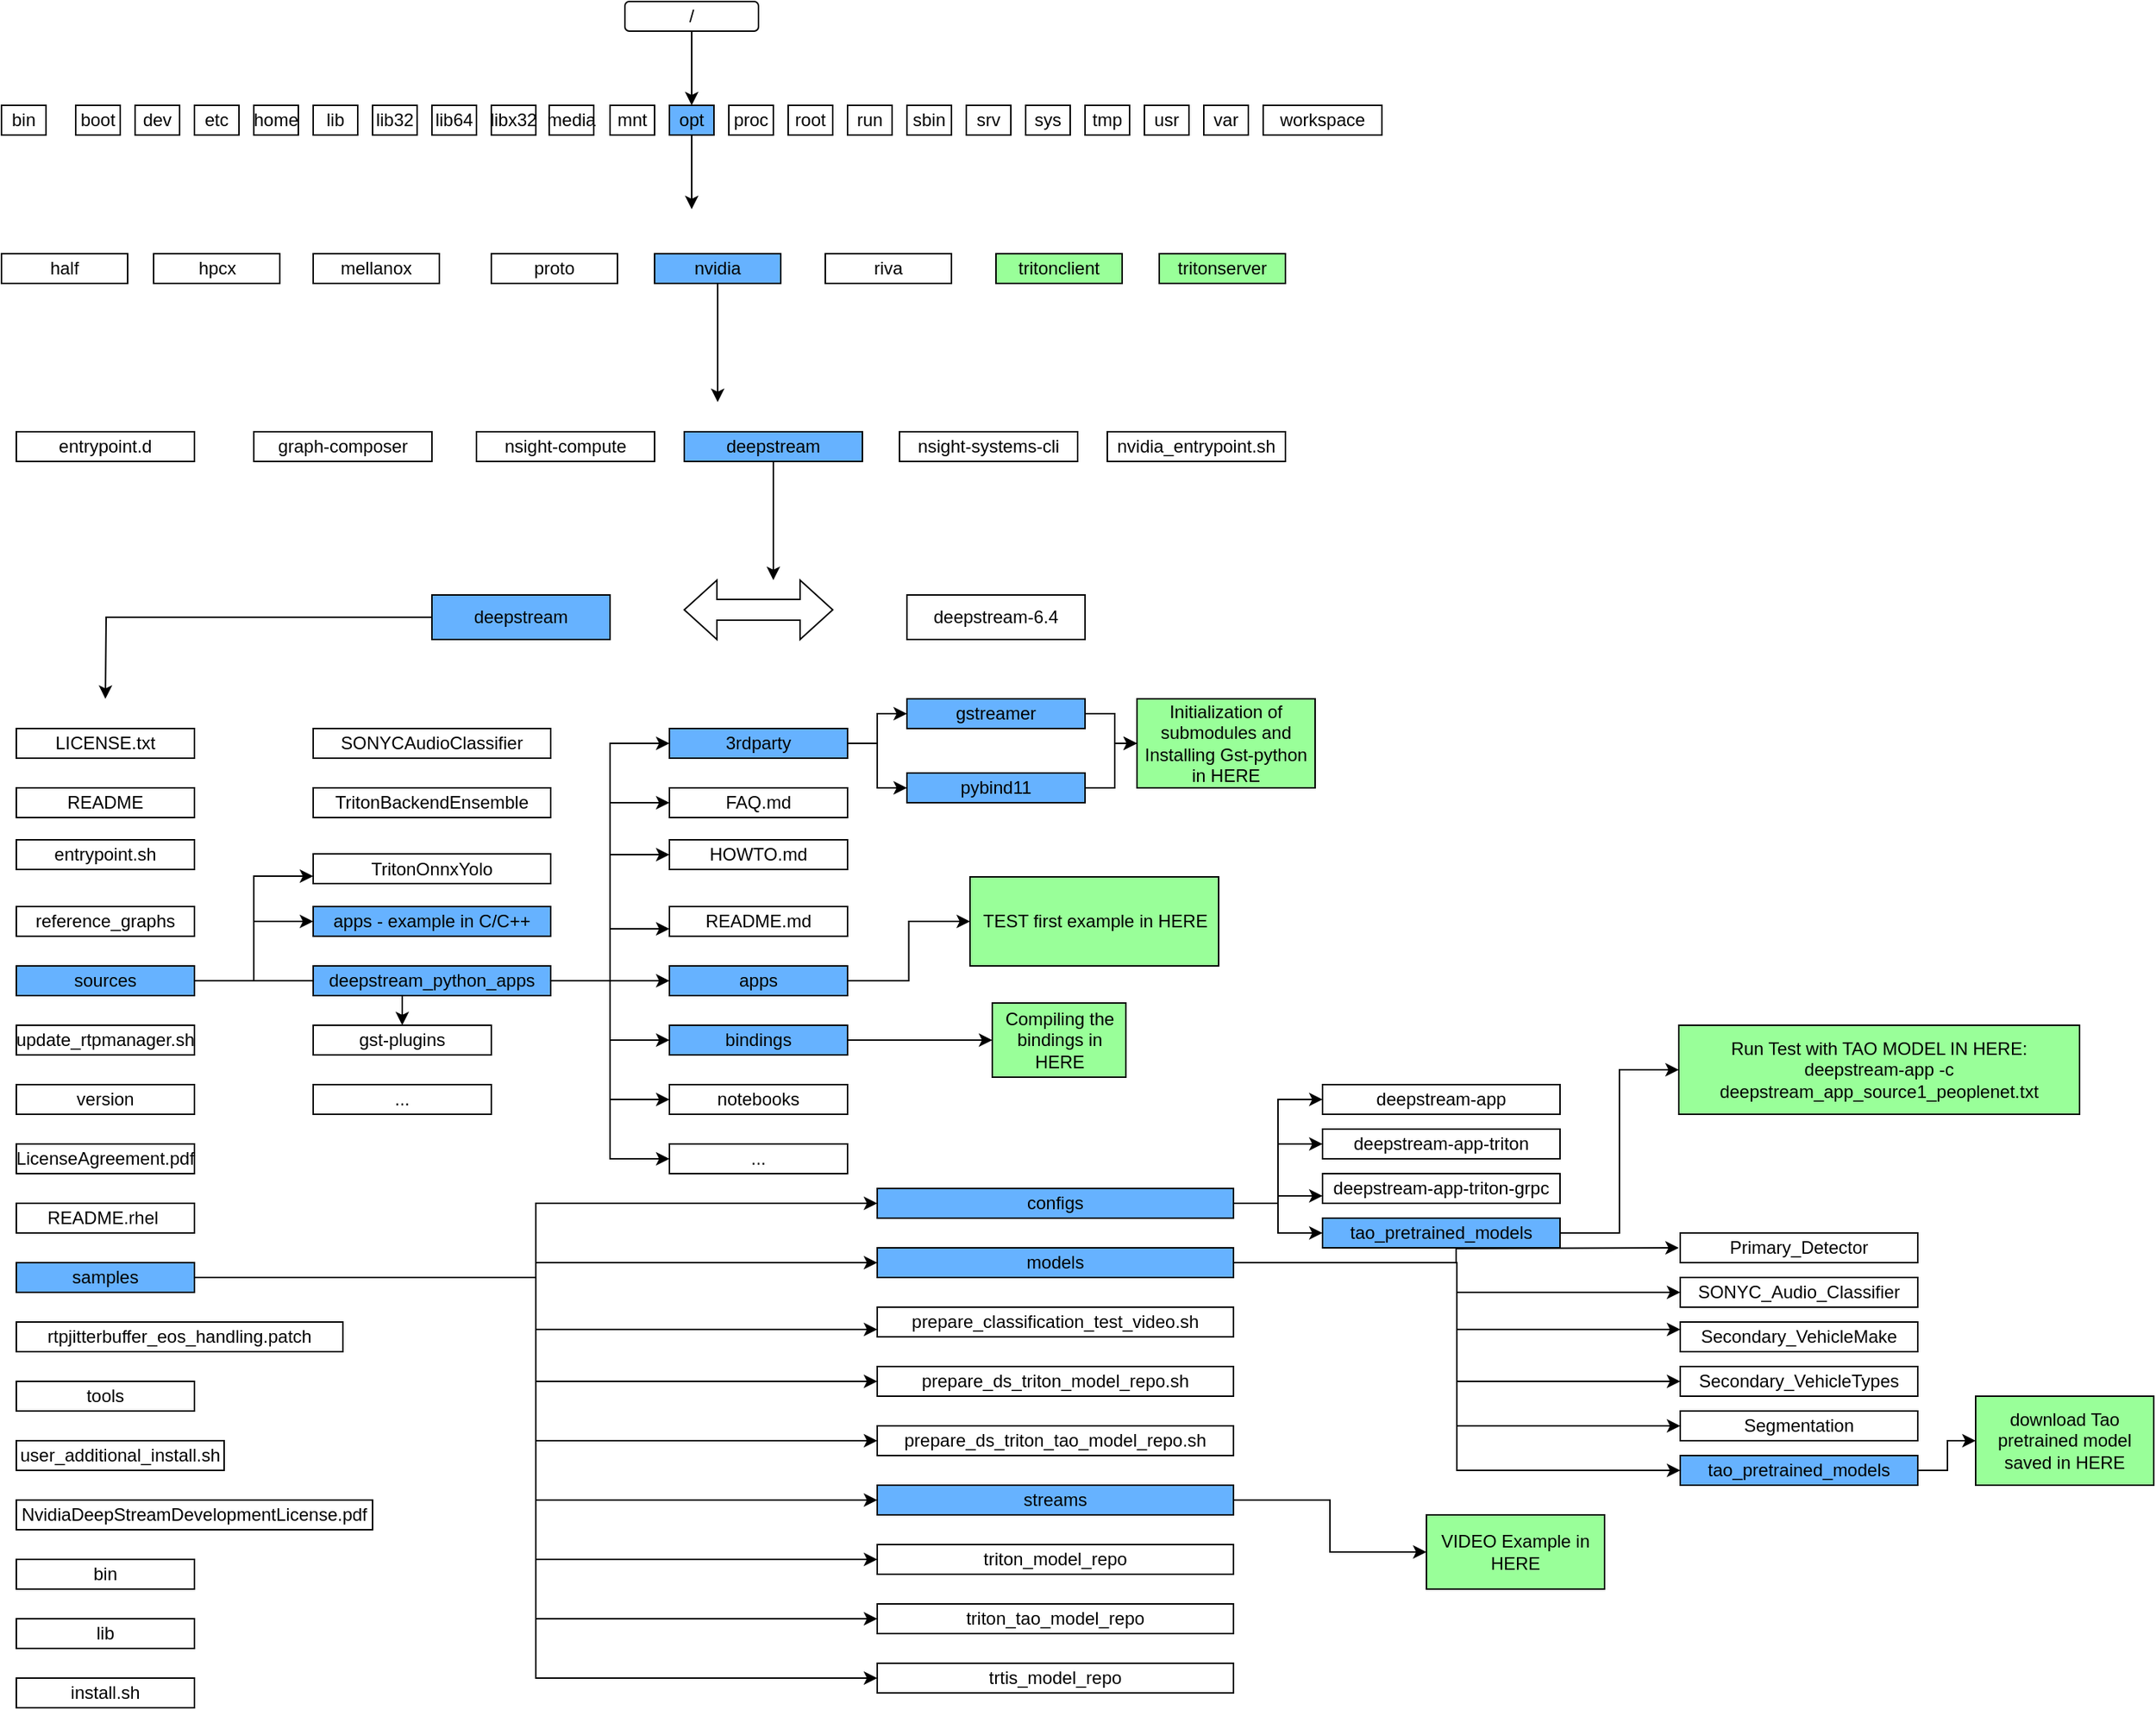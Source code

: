 <mxfile version="24.4.4" type="device">
  <diagram name="Trang-1" id="OLF32SI9g6iXsnqylYzV">
    <mxGraphModel dx="1775" dy="871" grid="1" gridSize="10" guides="1" tooltips="1" connect="1" arrows="1" fold="1" page="1" pageScale="1" pageWidth="827" pageHeight="1169" math="0" shadow="0">
      <root>
        <mxCell id="0" />
        <mxCell id="1" parent="0" />
        <mxCell id="obIfOScZ1J-W-T62RY_7-34" style="edgeStyle=orthogonalEdgeStyle;rounded=0;orthogonalLoop=1;jettySize=auto;html=1;entryX=0.5;entryY=0;entryDx=0;entryDy=0;" edge="1" parent="1" source="obIfOScZ1J-W-T62RY_7-1" target="obIfOScZ1J-W-T62RY_7-20">
          <mxGeometry relative="1" as="geometry" />
        </mxCell>
        <mxCell id="obIfOScZ1J-W-T62RY_7-1" value="/" style="rounded=1;whiteSpace=wrap;html=1;" vertex="1" parent="1">
          <mxGeometry x="450" y="10" width="90" height="20" as="geometry" />
        </mxCell>
        <mxCell id="obIfOScZ1J-W-T62RY_7-2" value="bin" style="rounded=0;whiteSpace=wrap;html=1;" vertex="1" parent="1">
          <mxGeometry x="30" y="80" width="30" height="20" as="geometry" />
        </mxCell>
        <mxCell id="obIfOScZ1J-W-T62RY_7-3" value="dev" style="rounded=0;whiteSpace=wrap;html=1;" vertex="1" parent="1">
          <mxGeometry x="120" y="80" width="30" height="20" as="geometry" />
        </mxCell>
        <mxCell id="obIfOScZ1J-W-T62RY_7-4" value="etc" style="rounded=0;whiteSpace=wrap;html=1;" vertex="1" parent="1">
          <mxGeometry x="160" y="80" width="30" height="20" as="geometry" />
        </mxCell>
        <mxCell id="obIfOScZ1J-W-T62RY_7-5" value="home" style="rounded=0;whiteSpace=wrap;html=1;" vertex="1" parent="1">
          <mxGeometry x="200" y="80" width="30" height="20" as="geometry" />
        </mxCell>
        <mxCell id="obIfOScZ1J-W-T62RY_7-6" value="lib" style="rounded=0;whiteSpace=wrap;html=1;" vertex="1" parent="1">
          <mxGeometry x="240" y="80" width="30" height="20" as="geometry" />
        </mxCell>
        <mxCell id="obIfOScZ1J-W-T62RY_7-7" value="lib32" style="rounded=0;whiteSpace=wrap;html=1;" vertex="1" parent="1">
          <mxGeometry x="280" y="80" width="30" height="20" as="geometry" />
        </mxCell>
        <mxCell id="obIfOScZ1J-W-T62RY_7-8" value="lib64" style="rounded=0;whiteSpace=wrap;html=1;" vertex="1" parent="1">
          <mxGeometry x="320" y="80" width="30" height="20" as="geometry" />
        </mxCell>
        <mxCell id="obIfOScZ1J-W-T62RY_7-9" value="libx32" style="rounded=0;whiteSpace=wrap;html=1;" vertex="1" parent="1">
          <mxGeometry x="360" y="80" width="30" height="20" as="geometry" />
        </mxCell>
        <mxCell id="obIfOScZ1J-W-T62RY_7-10" value="media" style="rounded=0;whiteSpace=wrap;html=1;" vertex="1" parent="1">
          <mxGeometry x="399" y="80" width="30" height="20" as="geometry" />
        </mxCell>
        <mxCell id="obIfOScZ1J-W-T62RY_7-13" value="boot" style="rounded=0;whiteSpace=wrap;html=1;" vertex="1" parent="1">
          <mxGeometry x="80" y="80" width="30" height="20" as="geometry" />
        </mxCell>
        <mxCell id="obIfOScZ1J-W-T62RY_7-19" value="mnt" style="rounded=0;whiteSpace=wrap;html=1;" vertex="1" parent="1">
          <mxGeometry x="440" y="80" width="30" height="20" as="geometry" />
        </mxCell>
        <mxCell id="obIfOScZ1J-W-T62RY_7-32" style="edgeStyle=orthogonalEdgeStyle;rounded=0;orthogonalLoop=1;jettySize=auto;html=1;" edge="1" parent="1" source="obIfOScZ1J-W-T62RY_7-20">
          <mxGeometry relative="1" as="geometry">
            <mxPoint x="495" y="150" as="targetPoint" />
          </mxGeometry>
        </mxCell>
        <mxCell id="obIfOScZ1J-W-T62RY_7-20" value="opt" style="rounded=0;whiteSpace=wrap;html=1;fillColor=#66B2FF;" vertex="1" parent="1">
          <mxGeometry x="480" y="80" width="30" height="20" as="geometry" />
        </mxCell>
        <mxCell id="obIfOScZ1J-W-T62RY_7-21" value="proc" style="rounded=0;whiteSpace=wrap;html=1;" vertex="1" parent="1">
          <mxGeometry x="520" y="80" width="30" height="20" as="geometry" />
        </mxCell>
        <mxCell id="obIfOScZ1J-W-T62RY_7-22" value="root" style="rounded=0;whiteSpace=wrap;html=1;" vertex="1" parent="1">
          <mxGeometry x="560" y="80" width="30" height="20" as="geometry" />
        </mxCell>
        <mxCell id="obIfOScZ1J-W-T62RY_7-23" value="run" style="rounded=0;whiteSpace=wrap;html=1;" vertex="1" parent="1">
          <mxGeometry x="600" y="80" width="30" height="20" as="geometry" />
        </mxCell>
        <mxCell id="obIfOScZ1J-W-T62RY_7-24" value="sbin" style="rounded=0;whiteSpace=wrap;html=1;" vertex="1" parent="1">
          <mxGeometry x="640" y="80" width="30" height="20" as="geometry" />
        </mxCell>
        <mxCell id="obIfOScZ1J-W-T62RY_7-25" value="srv" style="rounded=0;whiteSpace=wrap;html=1;" vertex="1" parent="1">
          <mxGeometry x="680" y="80" width="30" height="20" as="geometry" />
        </mxCell>
        <mxCell id="obIfOScZ1J-W-T62RY_7-26" value="sys" style="rounded=0;whiteSpace=wrap;html=1;" vertex="1" parent="1">
          <mxGeometry x="720" y="80" width="30" height="20" as="geometry" />
        </mxCell>
        <mxCell id="obIfOScZ1J-W-T62RY_7-27" value="tmp" style="rounded=0;whiteSpace=wrap;html=1;" vertex="1" parent="1">
          <mxGeometry x="760" y="80" width="30" height="20" as="geometry" />
        </mxCell>
        <mxCell id="obIfOScZ1J-W-T62RY_7-28" value="usr" style="rounded=0;whiteSpace=wrap;html=1;" vertex="1" parent="1">
          <mxGeometry x="800" y="80" width="30" height="20" as="geometry" />
        </mxCell>
        <mxCell id="obIfOScZ1J-W-T62RY_7-29" value="var" style="rounded=0;whiteSpace=wrap;html=1;" vertex="1" parent="1">
          <mxGeometry x="840" y="80" width="30" height="20" as="geometry" />
        </mxCell>
        <mxCell id="obIfOScZ1J-W-T62RY_7-31" value="workspace" style="rounded=0;whiteSpace=wrap;html=1;" vertex="1" parent="1">
          <mxGeometry x="880" y="80" width="80" height="20" as="geometry" />
        </mxCell>
        <mxCell id="obIfOScZ1J-W-T62RY_7-33" value="half" style="rounded=0;whiteSpace=wrap;html=1;" vertex="1" parent="1">
          <mxGeometry x="30" y="180" width="85" height="20" as="geometry" />
        </mxCell>
        <mxCell id="obIfOScZ1J-W-T62RY_7-35" value="hpcx" style="rounded=0;whiteSpace=wrap;html=1;" vertex="1" parent="1">
          <mxGeometry x="132.5" y="180" width="85" height="20" as="geometry" />
        </mxCell>
        <mxCell id="obIfOScZ1J-W-T62RY_7-36" value="tritonclient" style="rounded=0;whiteSpace=wrap;html=1;fillColor=#99FF99;" vertex="1" parent="1">
          <mxGeometry x="700" y="180" width="85" height="20" as="geometry" />
        </mxCell>
        <mxCell id="obIfOScZ1J-W-T62RY_7-37" value="proto" style="rounded=0;whiteSpace=wrap;html=1;" vertex="1" parent="1">
          <mxGeometry x="360" y="180" width="85" height="20" as="geometry" />
        </mxCell>
        <mxCell id="obIfOScZ1J-W-T62RY_7-38" value="riva" style="rounded=0;whiteSpace=wrap;html=1;" vertex="1" parent="1">
          <mxGeometry x="585" y="180" width="85" height="20" as="geometry" />
        </mxCell>
        <mxCell id="obIfOScZ1J-W-T62RY_7-45" style="edgeStyle=orthogonalEdgeStyle;rounded=0;orthogonalLoop=1;jettySize=auto;html=1;" edge="1" parent="1" source="obIfOScZ1J-W-T62RY_7-39">
          <mxGeometry relative="1" as="geometry">
            <mxPoint x="512.5" y="280" as="targetPoint" />
          </mxGeometry>
        </mxCell>
        <mxCell id="obIfOScZ1J-W-T62RY_7-39" value="nvidia" style="rounded=0;whiteSpace=wrap;html=1;fillColor=#66B2FF;" vertex="1" parent="1">
          <mxGeometry x="470" y="180" width="85" height="20" as="geometry" />
        </mxCell>
        <mxCell id="obIfOScZ1J-W-T62RY_7-40" value="mellanox" style="rounded=0;whiteSpace=wrap;html=1;" vertex="1" parent="1">
          <mxGeometry x="240" y="180" width="85" height="20" as="geometry" />
        </mxCell>
        <mxCell id="obIfOScZ1J-W-T62RY_7-43" value="tritonserver" style="rounded=0;whiteSpace=wrap;html=1;fillColor=#99FF99;" vertex="1" parent="1">
          <mxGeometry x="810" y="180" width="85" height="20" as="geometry" />
        </mxCell>
        <mxCell id="obIfOScZ1J-W-T62RY_7-46" value="entrypoint.d" style="rounded=0;whiteSpace=wrap;html=1;" vertex="1" parent="1">
          <mxGeometry x="40" y="300" width="120" height="20" as="geometry" />
        </mxCell>
        <mxCell id="obIfOScZ1J-W-T62RY_7-47" value="nsight-systems-cli" style="rounded=0;whiteSpace=wrap;html=1;" vertex="1" parent="1">
          <mxGeometry x="635" y="300" width="120" height="20" as="geometry" />
        </mxCell>
        <mxCell id="obIfOScZ1J-W-T62RY_7-48" value="nvidia_entrypoint.sh" style="rounded=0;whiteSpace=wrap;html=1;" vertex="1" parent="1">
          <mxGeometry x="775" y="300" width="120" height="20" as="geometry" />
        </mxCell>
        <mxCell id="obIfOScZ1J-W-T62RY_7-52" style="edgeStyle=orthogonalEdgeStyle;rounded=0;orthogonalLoop=1;jettySize=auto;html=1;" edge="1" parent="1" source="obIfOScZ1J-W-T62RY_7-49">
          <mxGeometry relative="1" as="geometry">
            <mxPoint x="550" y="400" as="targetPoint" />
          </mxGeometry>
        </mxCell>
        <mxCell id="obIfOScZ1J-W-T62RY_7-49" value="deepstream" style="rounded=0;whiteSpace=wrap;html=1;fillColor=#66B2FF;" vertex="1" parent="1">
          <mxGeometry x="490" y="300" width="120" height="20" as="geometry" />
        </mxCell>
        <mxCell id="obIfOScZ1J-W-T62RY_7-50" value="nsight-compute" style="rounded=0;whiteSpace=wrap;html=1;" vertex="1" parent="1">
          <mxGeometry x="350" y="300" width="120" height="20" as="geometry" />
        </mxCell>
        <mxCell id="obIfOScZ1J-W-T62RY_7-51" value="graph-composer" style="rounded=0;whiteSpace=wrap;html=1;" vertex="1" parent="1">
          <mxGeometry x="200" y="300" width="120" height="20" as="geometry" />
        </mxCell>
        <mxCell id="obIfOScZ1J-W-T62RY_7-60" style="edgeStyle=orthogonalEdgeStyle;rounded=0;orthogonalLoop=1;jettySize=auto;html=1;" edge="1" parent="1" source="obIfOScZ1J-W-T62RY_7-53">
          <mxGeometry relative="1" as="geometry">
            <mxPoint x="100" y="480" as="targetPoint" />
          </mxGeometry>
        </mxCell>
        <mxCell id="obIfOScZ1J-W-T62RY_7-53" value="deepstream" style="rounded=0;whiteSpace=wrap;html=1;fillColor=#66B2FF;" vertex="1" parent="1">
          <mxGeometry x="320" y="410" width="120" height="30" as="geometry" />
        </mxCell>
        <mxCell id="obIfOScZ1J-W-T62RY_7-54" value="deepstream-6.4" style="rounded=0;whiteSpace=wrap;html=1;" vertex="1" parent="1">
          <mxGeometry x="640" y="410" width="120" height="30" as="geometry" />
        </mxCell>
        <mxCell id="obIfOScZ1J-W-T62RY_7-55" value="" style="html=1;shadow=0;dashed=0;align=center;verticalAlign=middle;shape=mxgraph.arrows2.twoWayArrow;dy=0.65;dx=22;" vertex="1" parent="1">
          <mxGeometry x="490" y="400" width="100" height="40" as="geometry" />
        </mxCell>
        <mxCell id="obIfOScZ1J-W-T62RY_7-57" value="LICENSE.txt" style="rounded=0;whiteSpace=wrap;html=1;" vertex="1" parent="1">
          <mxGeometry x="40" y="500" width="120" height="20" as="geometry" />
        </mxCell>
        <mxCell id="obIfOScZ1J-W-T62RY_7-61" value="version" style="rounded=0;whiteSpace=wrap;html=1;" vertex="1" parent="1">
          <mxGeometry x="40" y="740" width="120" height="20" as="geometry" />
        </mxCell>
        <mxCell id="obIfOScZ1J-W-T62RY_7-62" value="LicenseAgreement.pdf" style="rounded=0;whiteSpace=wrap;html=1;" vertex="1" parent="1">
          <mxGeometry x="40" y="780" width="120" height="20" as="geometry" />
        </mxCell>
        <mxCell id="obIfOScZ1J-W-T62RY_7-63" value="README.rhel&amp;nbsp;" style="rounded=0;whiteSpace=wrap;html=1;" vertex="1" parent="1">
          <mxGeometry x="40" y="820" width="120" height="20" as="geometry" />
        </mxCell>
        <mxCell id="obIfOScZ1J-W-T62RY_7-64" value="update_rtpmanager.sh" style="rounded=0;whiteSpace=wrap;html=1;" vertex="1" parent="1">
          <mxGeometry x="40" y="700" width="120" height="20" as="geometry" />
        </mxCell>
        <mxCell id="obIfOScZ1J-W-T62RY_7-88" value="" style="edgeStyle=orthogonalEdgeStyle;rounded=0;orthogonalLoop=1;jettySize=auto;html=1;" edge="1" parent="1" source="obIfOScZ1J-W-T62RY_7-65" target="obIfOScZ1J-W-T62RY_7-83">
          <mxGeometry relative="1" as="geometry">
            <Array as="points">
              <mxPoint x="300" y="670" />
            </Array>
          </mxGeometry>
        </mxCell>
        <mxCell id="obIfOScZ1J-W-T62RY_7-89" style="edgeStyle=orthogonalEdgeStyle;rounded=0;orthogonalLoop=1;jettySize=auto;html=1;entryX=0;entryY=0.5;entryDx=0;entryDy=0;" edge="1" parent="1" source="obIfOScZ1J-W-T62RY_7-65" target="obIfOScZ1J-W-T62RY_7-81">
          <mxGeometry relative="1" as="geometry" />
        </mxCell>
        <mxCell id="obIfOScZ1J-W-T62RY_7-90" style="edgeStyle=orthogonalEdgeStyle;rounded=0;orthogonalLoop=1;jettySize=auto;html=1;entryX=0;entryY=0.75;entryDx=0;entryDy=0;" edge="1" parent="1" source="obIfOScZ1J-W-T62RY_7-65" target="obIfOScZ1J-W-T62RY_7-79">
          <mxGeometry relative="1" as="geometry" />
        </mxCell>
        <mxCell id="obIfOScZ1J-W-T62RY_7-65" value="sources" style="rounded=0;whiteSpace=wrap;html=1;fillColor=#66B2FF;" vertex="1" parent="1">
          <mxGeometry x="40" y="660" width="120" height="20" as="geometry" />
        </mxCell>
        <mxCell id="obIfOScZ1J-W-T62RY_7-66" value="reference_graphs" style="rounded=0;whiteSpace=wrap;html=1;" vertex="1" parent="1">
          <mxGeometry x="40" y="620" width="120" height="20" as="geometry" />
        </mxCell>
        <mxCell id="obIfOScZ1J-W-T62RY_7-67" value="README" style="rounded=0;whiteSpace=wrap;html=1;" vertex="1" parent="1">
          <mxGeometry x="40" y="540" width="120" height="20" as="geometry" />
        </mxCell>
        <mxCell id="obIfOScZ1J-W-T62RY_7-68" value="entrypoint.sh" style="rounded=0;whiteSpace=wrap;html=1;" vertex="1" parent="1">
          <mxGeometry x="40" y="575" width="120" height="20" as="geometry" />
        </mxCell>
        <mxCell id="obIfOScZ1J-W-T62RY_7-69" value="install.sh" style="rounded=0;whiteSpace=wrap;html=1;" vertex="1" parent="1">
          <mxGeometry x="40" y="1140" width="120" height="20" as="geometry" />
        </mxCell>
        <mxCell id="obIfOScZ1J-W-T62RY_7-70" value="tools" style="rounded=0;whiteSpace=wrap;html=1;" vertex="1" parent="1">
          <mxGeometry x="40" y="940" width="120" height="20" as="geometry" />
        </mxCell>
        <mxCell id="obIfOScZ1J-W-T62RY_7-71" value="rtpjitterbuffer_eos_handling.patch" style="rounded=0;whiteSpace=wrap;html=1;" vertex="1" parent="1">
          <mxGeometry x="40" y="900" width="220" height="20" as="geometry" />
        </mxCell>
        <mxCell id="obIfOScZ1J-W-T62RY_7-72" value="user_additional_install.sh" style="rounded=0;whiteSpace=wrap;html=1;" vertex="1" parent="1">
          <mxGeometry x="40" y="980" width="140" height="20" as="geometry" />
        </mxCell>
        <mxCell id="obIfOScZ1J-W-T62RY_7-73" value="NvidiaDeepStreamDevelopmentLicense.pdf" style="rounded=0;whiteSpace=wrap;html=1;" vertex="1" parent="1">
          <mxGeometry x="40" y="1020" width="240" height="20" as="geometry" />
        </mxCell>
        <mxCell id="obIfOScZ1J-W-T62RY_7-74" value="bin" style="rounded=0;whiteSpace=wrap;html=1;" vertex="1" parent="1">
          <mxGeometry x="40" y="1060" width="120" height="20" as="geometry" />
        </mxCell>
        <mxCell id="obIfOScZ1J-W-T62RY_7-75" value="lib" style="rounded=0;whiteSpace=wrap;html=1;" vertex="1" parent="1">
          <mxGeometry x="40" y="1100" width="120" height="20" as="geometry" />
        </mxCell>
        <mxCell id="obIfOScZ1J-W-T62RY_7-137" style="edgeStyle=orthogonalEdgeStyle;rounded=0;orthogonalLoop=1;jettySize=auto;html=1;entryX=0;entryY=0.5;entryDx=0;entryDy=0;" edge="1" parent="1" source="obIfOScZ1J-W-T62RY_7-76" target="obIfOScZ1J-W-T62RY_7-118">
          <mxGeometry relative="1" as="geometry" />
        </mxCell>
        <mxCell id="obIfOScZ1J-W-T62RY_7-138" style="edgeStyle=orthogonalEdgeStyle;rounded=0;orthogonalLoop=1;jettySize=auto;html=1;entryX=0;entryY=0.75;entryDx=0;entryDy=0;" edge="1" parent="1" source="obIfOScZ1J-W-T62RY_7-76" target="obIfOScZ1J-W-T62RY_7-124">
          <mxGeometry relative="1" as="geometry" />
        </mxCell>
        <mxCell id="obIfOScZ1J-W-T62RY_7-139" style="edgeStyle=orthogonalEdgeStyle;rounded=0;orthogonalLoop=1;jettySize=auto;html=1;entryX=0;entryY=0.5;entryDx=0;entryDy=0;" edge="1" parent="1" source="obIfOScZ1J-W-T62RY_7-76" target="obIfOScZ1J-W-T62RY_7-125">
          <mxGeometry relative="1" as="geometry" />
        </mxCell>
        <mxCell id="obIfOScZ1J-W-T62RY_7-140" style="edgeStyle=orthogonalEdgeStyle;rounded=0;orthogonalLoop=1;jettySize=auto;html=1;entryX=0;entryY=0.5;entryDx=0;entryDy=0;" edge="1" parent="1" source="obIfOScZ1J-W-T62RY_7-76" target="obIfOScZ1J-W-T62RY_7-126">
          <mxGeometry relative="1" as="geometry" />
        </mxCell>
        <mxCell id="obIfOScZ1J-W-T62RY_7-141" style="edgeStyle=orthogonalEdgeStyle;rounded=0;orthogonalLoop=1;jettySize=auto;html=1;entryX=0;entryY=0.5;entryDx=0;entryDy=0;" edge="1" parent="1" source="obIfOScZ1J-W-T62RY_7-76" target="obIfOScZ1J-W-T62RY_7-119">
          <mxGeometry relative="1" as="geometry" />
        </mxCell>
        <mxCell id="obIfOScZ1J-W-T62RY_7-142" style="edgeStyle=orthogonalEdgeStyle;rounded=0;orthogonalLoop=1;jettySize=auto;html=1;entryX=0;entryY=0.5;entryDx=0;entryDy=0;" edge="1" parent="1" source="obIfOScZ1J-W-T62RY_7-76" target="obIfOScZ1J-W-T62RY_7-120">
          <mxGeometry relative="1" as="geometry" />
        </mxCell>
        <mxCell id="obIfOScZ1J-W-T62RY_7-143" style="edgeStyle=orthogonalEdgeStyle;rounded=0;orthogonalLoop=1;jettySize=auto;html=1;entryX=0;entryY=0.5;entryDx=0;entryDy=0;" edge="1" parent="1" source="obIfOScZ1J-W-T62RY_7-76" target="obIfOScZ1J-W-T62RY_7-121">
          <mxGeometry relative="1" as="geometry" />
        </mxCell>
        <mxCell id="obIfOScZ1J-W-T62RY_7-144" style="edgeStyle=orthogonalEdgeStyle;rounded=0;orthogonalLoop=1;jettySize=auto;html=1;entryX=0;entryY=0.5;entryDx=0;entryDy=0;" edge="1" parent="1" source="obIfOScZ1J-W-T62RY_7-76" target="obIfOScZ1J-W-T62RY_7-122">
          <mxGeometry relative="1" as="geometry" />
        </mxCell>
        <mxCell id="obIfOScZ1J-W-T62RY_7-145" style="edgeStyle=orthogonalEdgeStyle;rounded=0;orthogonalLoop=1;jettySize=auto;html=1;entryX=0;entryY=0.5;entryDx=0;entryDy=0;" edge="1" parent="1" source="obIfOScZ1J-W-T62RY_7-76" target="obIfOScZ1J-W-T62RY_7-123">
          <mxGeometry relative="1" as="geometry" />
        </mxCell>
        <mxCell id="obIfOScZ1J-W-T62RY_7-76" value="samples" style="rounded=0;whiteSpace=wrap;html=1;fillColor=#66B2FF;" vertex="1" parent="1">
          <mxGeometry x="40" y="860" width="120" height="20" as="geometry" />
        </mxCell>
        <mxCell id="obIfOScZ1J-W-T62RY_7-77" value="SONYCAudioClassifier" style="rounded=0;whiteSpace=wrap;html=1;" vertex="1" parent="1">
          <mxGeometry x="240" y="500" width="160" height="20" as="geometry" />
        </mxCell>
        <mxCell id="obIfOScZ1J-W-T62RY_7-78" value="TritonBackendEnsemble" style="rounded=0;whiteSpace=wrap;html=1;" vertex="1" parent="1">
          <mxGeometry x="240" y="540" width="160" height="20" as="geometry" />
        </mxCell>
        <mxCell id="obIfOScZ1J-W-T62RY_7-79" value="TritonOnnxYolo" style="rounded=0;whiteSpace=wrap;html=1;" vertex="1" parent="1">
          <mxGeometry x="240" y="584.5" width="160" height="20" as="geometry" />
        </mxCell>
        <mxCell id="obIfOScZ1J-W-T62RY_7-81" value="apps - example in C/C++" style="rounded=0;whiteSpace=wrap;html=1;fillColor=#66B2FF;" vertex="1" parent="1">
          <mxGeometry x="240" y="620" width="160" height="20" as="geometry" />
        </mxCell>
        <mxCell id="obIfOScZ1J-W-T62RY_7-110" style="edgeStyle=orthogonalEdgeStyle;rounded=0;orthogonalLoop=1;jettySize=auto;html=1;entryX=0;entryY=0.75;entryDx=0;entryDy=0;" edge="1" parent="1" source="obIfOScZ1J-W-T62RY_7-82" target="obIfOScZ1J-W-T62RY_7-91">
          <mxGeometry relative="1" as="geometry" />
        </mxCell>
        <mxCell id="obIfOScZ1J-W-T62RY_7-111" style="edgeStyle=orthogonalEdgeStyle;rounded=0;orthogonalLoop=1;jettySize=auto;html=1;entryX=0;entryY=0.5;entryDx=0;entryDy=0;" edge="1" parent="1" source="obIfOScZ1J-W-T62RY_7-82" target="obIfOScZ1J-W-T62RY_7-95">
          <mxGeometry relative="1" as="geometry" />
        </mxCell>
        <mxCell id="obIfOScZ1J-W-T62RY_7-112" style="edgeStyle=orthogonalEdgeStyle;rounded=0;orthogonalLoop=1;jettySize=auto;html=1;entryX=0;entryY=0.5;entryDx=0;entryDy=0;" edge="1" parent="1" source="obIfOScZ1J-W-T62RY_7-82" target="obIfOScZ1J-W-T62RY_7-96">
          <mxGeometry relative="1" as="geometry" />
        </mxCell>
        <mxCell id="obIfOScZ1J-W-T62RY_7-113" style="edgeStyle=orthogonalEdgeStyle;rounded=0;orthogonalLoop=1;jettySize=auto;html=1;entryX=0;entryY=0.5;entryDx=0;entryDy=0;" edge="1" parent="1" source="obIfOScZ1J-W-T62RY_7-82" target="obIfOScZ1J-W-T62RY_7-93">
          <mxGeometry relative="1" as="geometry" />
        </mxCell>
        <mxCell id="obIfOScZ1J-W-T62RY_7-114" style="edgeStyle=orthogonalEdgeStyle;rounded=0;orthogonalLoop=1;jettySize=auto;html=1;entryX=0;entryY=0.5;entryDx=0;entryDy=0;" edge="1" parent="1" source="obIfOScZ1J-W-T62RY_7-82" target="obIfOScZ1J-W-T62RY_7-94">
          <mxGeometry relative="1" as="geometry" />
        </mxCell>
        <mxCell id="obIfOScZ1J-W-T62RY_7-115" style="edgeStyle=orthogonalEdgeStyle;rounded=0;orthogonalLoop=1;jettySize=auto;html=1;entryX=0;entryY=0.5;entryDx=0;entryDy=0;" edge="1" parent="1" source="obIfOScZ1J-W-T62RY_7-82" target="obIfOScZ1J-W-T62RY_7-99">
          <mxGeometry relative="1" as="geometry" />
        </mxCell>
        <mxCell id="obIfOScZ1J-W-T62RY_7-116" style="edgeStyle=orthogonalEdgeStyle;rounded=0;orthogonalLoop=1;jettySize=auto;html=1;entryX=0;entryY=0.5;entryDx=0;entryDy=0;" edge="1" parent="1" source="obIfOScZ1J-W-T62RY_7-82" target="obIfOScZ1J-W-T62RY_7-87">
          <mxGeometry relative="1" as="geometry" />
        </mxCell>
        <mxCell id="obIfOScZ1J-W-T62RY_7-117" style="edgeStyle=orthogonalEdgeStyle;rounded=0;orthogonalLoop=1;jettySize=auto;html=1;entryX=0;entryY=0.5;entryDx=0;entryDy=0;" edge="1" parent="1" source="obIfOScZ1J-W-T62RY_7-82" target="obIfOScZ1J-W-T62RY_7-92">
          <mxGeometry relative="1" as="geometry" />
        </mxCell>
        <mxCell id="obIfOScZ1J-W-T62RY_7-82" value="deepstream_python_apps" style="rounded=0;whiteSpace=wrap;html=1;fillColor=#66B2FF;" vertex="1" parent="1">
          <mxGeometry x="240" y="660" width="160" height="20" as="geometry" />
        </mxCell>
        <mxCell id="obIfOScZ1J-W-T62RY_7-83" value="gst-plugins" style="rounded=0;whiteSpace=wrap;html=1;" vertex="1" parent="1">
          <mxGeometry x="240" y="700" width="120" height="20" as="geometry" />
        </mxCell>
        <mxCell id="obIfOScZ1J-W-T62RY_7-84" value="..." style="rounded=0;whiteSpace=wrap;html=1;" vertex="1" parent="1">
          <mxGeometry x="240" y="740" width="120" height="20" as="geometry" />
        </mxCell>
        <mxCell id="obIfOScZ1J-W-T62RY_7-106" value="" style="edgeStyle=orthogonalEdgeStyle;rounded=0;orthogonalLoop=1;jettySize=auto;html=1;" edge="1" parent="1" source="obIfOScZ1J-W-T62RY_7-87" target="obIfOScZ1J-W-T62RY_7-101">
          <mxGeometry relative="1" as="geometry" />
        </mxCell>
        <mxCell id="obIfOScZ1J-W-T62RY_7-107" style="edgeStyle=orthogonalEdgeStyle;rounded=0;orthogonalLoop=1;jettySize=auto;html=1;entryX=0;entryY=0.5;entryDx=0;entryDy=0;" edge="1" parent="1" source="obIfOScZ1J-W-T62RY_7-87" target="obIfOScZ1J-W-T62RY_7-100">
          <mxGeometry relative="1" as="geometry" />
        </mxCell>
        <mxCell id="obIfOScZ1J-W-T62RY_7-87" value="3rdparty" style="rounded=0;whiteSpace=wrap;html=1;fillColor=#66B2FF;" vertex="1" parent="1">
          <mxGeometry x="480" y="500" width="120" height="20" as="geometry" />
        </mxCell>
        <mxCell id="obIfOScZ1J-W-T62RY_7-91" value="README.md" style="rounded=0;whiteSpace=wrap;html=1;" vertex="1" parent="1">
          <mxGeometry x="480" y="620" width="120" height="20" as="geometry" />
        </mxCell>
        <mxCell id="obIfOScZ1J-W-T62RY_7-92" value="apps" style="rounded=0;whiteSpace=wrap;html=1;fillColor=#66B2FF;" vertex="1" parent="1">
          <mxGeometry x="480" y="660" width="120" height="20" as="geometry" />
        </mxCell>
        <mxCell id="obIfOScZ1J-W-T62RY_7-132" style="edgeStyle=orthogonalEdgeStyle;rounded=0;orthogonalLoop=1;jettySize=auto;html=1;entryX=0;entryY=0.5;entryDx=0;entryDy=0;" edge="1" parent="1" source="obIfOScZ1J-W-T62RY_7-93" target="obIfOScZ1J-W-T62RY_7-131">
          <mxGeometry relative="1" as="geometry" />
        </mxCell>
        <mxCell id="obIfOScZ1J-W-T62RY_7-93" value="bindings" style="rounded=0;whiteSpace=wrap;html=1;fillColor=#66B2FF;" vertex="1" parent="1">
          <mxGeometry x="480" y="700" width="120" height="20" as="geometry" />
        </mxCell>
        <mxCell id="obIfOScZ1J-W-T62RY_7-94" value="notebooks" style="rounded=0;whiteSpace=wrap;html=1;" vertex="1" parent="1">
          <mxGeometry x="480" y="740" width="120" height="20" as="geometry" />
        </mxCell>
        <mxCell id="obIfOScZ1J-W-T62RY_7-95" value="HOWTO.md" style="rounded=0;whiteSpace=wrap;html=1;" vertex="1" parent="1">
          <mxGeometry x="480" y="575" width="120" height="20" as="geometry" />
        </mxCell>
        <mxCell id="obIfOScZ1J-W-T62RY_7-96" value="FAQ.md" style="rounded=0;whiteSpace=wrap;html=1;" vertex="1" parent="1">
          <mxGeometry x="480" y="540" width="120" height="20" as="geometry" />
        </mxCell>
        <mxCell id="obIfOScZ1J-W-T62RY_7-99" value="..." style="rounded=0;whiteSpace=wrap;html=1;" vertex="1" parent="1">
          <mxGeometry x="480" y="780" width="120" height="20" as="geometry" />
        </mxCell>
        <mxCell id="obIfOScZ1J-W-T62RY_7-105" value="" style="edgeStyle=orthogonalEdgeStyle;rounded=0;orthogonalLoop=1;jettySize=auto;html=1;" edge="1" parent="1" source="obIfOScZ1J-W-T62RY_7-100" target="obIfOScZ1J-W-T62RY_7-103">
          <mxGeometry relative="1" as="geometry" />
        </mxCell>
        <mxCell id="obIfOScZ1J-W-T62RY_7-100" value="pybind11" style="rounded=0;whiteSpace=wrap;html=1;fillColor=#66B2FF;" vertex="1" parent="1">
          <mxGeometry x="640" y="530" width="120" height="20" as="geometry" />
        </mxCell>
        <mxCell id="obIfOScZ1J-W-T62RY_7-104" value="" style="edgeStyle=orthogonalEdgeStyle;rounded=0;orthogonalLoop=1;jettySize=auto;html=1;" edge="1" parent="1" source="obIfOScZ1J-W-T62RY_7-101" target="obIfOScZ1J-W-T62RY_7-103">
          <mxGeometry relative="1" as="geometry" />
        </mxCell>
        <mxCell id="obIfOScZ1J-W-T62RY_7-101" value="gstreamer" style="rounded=0;whiteSpace=wrap;html=1;fillColor=#66B2FF;" vertex="1" parent="1">
          <mxGeometry x="640" y="480" width="120" height="20" as="geometry" />
        </mxCell>
        <mxCell id="obIfOScZ1J-W-T62RY_7-103" value="Initialization of submodules and Installing Gst-python in HERE" style="rounded=0;whiteSpace=wrap;html=1;fillColor=#99FF99;" vertex="1" parent="1">
          <mxGeometry x="795" y="480" width="120" height="60" as="geometry" />
        </mxCell>
        <mxCell id="obIfOScZ1J-W-T62RY_7-118" value="prepare_ds_triton_model_repo.sh" style="rounded=0;whiteSpace=wrap;html=1;" vertex="1" parent="1">
          <mxGeometry x="620" y="930" width="240" height="20" as="geometry" />
        </mxCell>
        <mxCell id="obIfOScZ1J-W-T62RY_7-119" value="prepare_ds_triton_tao_model_repo.sh" style="rounded=0;whiteSpace=wrap;html=1;" vertex="1" parent="1">
          <mxGeometry x="620" y="970" width="240" height="20" as="geometry" />
        </mxCell>
        <mxCell id="obIfOScZ1J-W-T62RY_7-172" style="edgeStyle=orthogonalEdgeStyle;rounded=0;orthogonalLoop=1;jettySize=auto;html=1;entryX=0;entryY=0.5;entryDx=0;entryDy=0;" edge="1" parent="1" source="obIfOScZ1J-W-T62RY_7-120" target="obIfOScZ1J-W-T62RY_7-171">
          <mxGeometry relative="1" as="geometry" />
        </mxCell>
        <mxCell id="obIfOScZ1J-W-T62RY_7-120" value="streams" style="rounded=0;whiteSpace=wrap;html=1;fillColor=#66B2FF;" vertex="1" parent="1">
          <mxGeometry x="620" y="1010" width="240" height="20" as="geometry" />
        </mxCell>
        <mxCell id="obIfOScZ1J-W-T62RY_7-121" value="triton_model_repo" style="rounded=0;whiteSpace=wrap;html=1;" vertex="1" parent="1">
          <mxGeometry x="620" y="1050" width="240" height="20" as="geometry" />
        </mxCell>
        <mxCell id="obIfOScZ1J-W-T62RY_7-122" value="triton_tao_model_repo" style="rounded=0;whiteSpace=wrap;html=1;" vertex="1" parent="1">
          <mxGeometry x="620" y="1090" width="240" height="20" as="geometry" />
        </mxCell>
        <mxCell id="obIfOScZ1J-W-T62RY_7-123" value="trtis_model_repo" style="rounded=0;whiteSpace=wrap;html=1;" vertex="1" parent="1">
          <mxGeometry x="620" y="1130" width="240" height="20" as="geometry" />
        </mxCell>
        <mxCell id="obIfOScZ1J-W-T62RY_7-124" value="prepare_classification_test_video.sh" style="rounded=0;whiteSpace=wrap;html=1;" vertex="1" parent="1">
          <mxGeometry x="620" y="890" width="240" height="20" as="geometry" />
        </mxCell>
        <mxCell id="obIfOScZ1J-W-T62RY_7-162" style="edgeStyle=orthogonalEdgeStyle;rounded=0;orthogonalLoop=1;jettySize=auto;html=1;entryX=0;entryY=0.25;entryDx=0;entryDy=0;" edge="1" parent="1" source="obIfOScZ1J-W-T62RY_7-125" target="obIfOScZ1J-W-T62RY_7-158">
          <mxGeometry relative="1" as="geometry" />
        </mxCell>
        <mxCell id="obIfOScZ1J-W-T62RY_7-163" style="edgeStyle=orthogonalEdgeStyle;rounded=0;orthogonalLoop=1;jettySize=auto;html=1;" edge="1" parent="1" source="obIfOScZ1J-W-T62RY_7-125">
          <mxGeometry relative="1" as="geometry">
            <mxPoint x="1160" y="850" as="targetPoint" />
          </mxGeometry>
        </mxCell>
        <mxCell id="obIfOScZ1J-W-T62RY_7-164" style="edgeStyle=orthogonalEdgeStyle;rounded=0;orthogonalLoop=1;jettySize=auto;html=1;entryX=0;entryY=0.5;entryDx=0;entryDy=0;" edge="1" parent="1" source="obIfOScZ1J-W-T62RY_7-125" target="obIfOScZ1J-W-T62RY_7-157">
          <mxGeometry relative="1" as="geometry" />
        </mxCell>
        <mxCell id="obIfOScZ1J-W-T62RY_7-165" style="edgeStyle=orthogonalEdgeStyle;rounded=0;orthogonalLoop=1;jettySize=auto;html=1;entryX=0;entryY=0.5;entryDx=0;entryDy=0;" edge="1" parent="1" source="obIfOScZ1J-W-T62RY_7-125" target="obIfOScZ1J-W-T62RY_7-159">
          <mxGeometry relative="1" as="geometry" />
        </mxCell>
        <mxCell id="obIfOScZ1J-W-T62RY_7-167" style="edgeStyle=orthogonalEdgeStyle;rounded=0;orthogonalLoop=1;jettySize=auto;html=1;entryX=0;entryY=0.5;entryDx=0;entryDy=0;" edge="1" parent="1" source="obIfOScZ1J-W-T62RY_7-125" target="obIfOScZ1J-W-T62RY_7-160">
          <mxGeometry relative="1" as="geometry" />
        </mxCell>
        <mxCell id="obIfOScZ1J-W-T62RY_7-168" style="edgeStyle=orthogonalEdgeStyle;rounded=0;orthogonalLoop=1;jettySize=auto;html=1;entryX=0;entryY=0.5;entryDx=0;entryDy=0;" edge="1" parent="1" source="obIfOScZ1J-W-T62RY_7-125" target="obIfOScZ1J-W-T62RY_7-161">
          <mxGeometry relative="1" as="geometry" />
        </mxCell>
        <mxCell id="obIfOScZ1J-W-T62RY_7-125" value="models" style="rounded=0;whiteSpace=wrap;html=1;fillColor=#66B2FF;" vertex="1" parent="1">
          <mxGeometry x="620" y="850" width="240" height="20" as="geometry" />
        </mxCell>
        <mxCell id="obIfOScZ1J-W-T62RY_7-150" style="edgeStyle=orthogonalEdgeStyle;rounded=0;orthogonalLoop=1;jettySize=auto;html=1;entryX=0;entryY=0.5;entryDx=0;entryDy=0;" edge="1" parent="1" source="obIfOScZ1J-W-T62RY_7-126" target="obIfOScZ1J-W-T62RY_7-146">
          <mxGeometry relative="1" as="geometry" />
        </mxCell>
        <mxCell id="obIfOScZ1J-W-T62RY_7-151" style="edgeStyle=orthogonalEdgeStyle;rounded=0;orthogonalLoop=1;jettySize=auto;html=1;entryX=0;entryY=0.5;entryDx=0;entryDy=0;" edge="1" parent="1" source="obIfOScZ1J-W-T62RY_7-126" target="obIfOScZ1J-W-T62RY_7-127">
          <mxGeometry relative="1" as="geometry" />
        </mxCell>
        <mxCell id="obIfOScZ1J-W-T62RY_7-152" style="edgeStyle=orthogonalEdgeStyle;rounded=0;orthogonalLoop=1;jettySize=auto;html=1;entryX=0;entryY=0.75;entryDx=0;entryDy=0;" edge="1" parent="1" source="obIfOScZ1J-W-T62RY_7-126" target="obIfOScZ1J-W-T62RY_7-147">
          <mxGeometry relative="1" as="geometry" />
        </mxCell>
        <mxCell id="obIfOScZ1J-W-T62RY_7-153" style="edgeStyle=orthogonalEdgeStyle;rounded=0;orthogonalLoop=1;jettySize=auto;html=1;" edge="1" parent="1" source="obIfOScZ1J-W-T62RY_7-126" target="obIfOScZ1J-W-T62RY_7-148">
          <mxGeometry relative="1" as="geometry" />
        </mxCell>
        <mxCell id="obIfOScZ1J-W-T62RY_7-126" value="configs" style="rounded=0;whiteSpace=wrap;html=1;fillColor=#66B2FF;" vertex="1" parent="1">
          <mxGeometry x="620" y="810" width="240" height="20" as="geometry" />
        </mxCell>
        <mxCell id="obIfOScZ1J-W-T62RY_7-127" value="deepstream-app" style="rounded=0;whiteSpace=wrap;html=1;" vertex="1" parent="1">
          <mxGeometry x="920" y="740" width="160" height="20" as="geometry" />
        </mxCell>
        <mxCell id="obIfOScZ1J-W-T62RY_7-135" value="" style="edgeStyle=orthogonalEdgeStyle;rounded=0;orthogonalLoop=1;jettySize=auto;html=1;" edge="1" parent="1" source="obIfOScZ1J-W-T62RY_7-92" target="obIfOScZ1J-W-T62RY_7-134">
          <mxGeometry relative="1" as="geometry" />
        </mxCell>
        <mxCell id="obIfOScZ1J-W-T62RY_7-131" value="Compiling the bindings in HERE" style="whiteSpace=wrap;html=1;fillColor=#99FF99;" vertex="1" parent="1">
          <mxGeometry x="697.5" y="685" width="90" height="50" as="geometry" />
        </mxCell>
        <mxCell id="obIfOScZ1J-W-T62RY_7-134" value="TEST first example in HERE" style="whiteSpace=wrap;html=1;fillColor=#99FF99;" vertex="1" parent="1">
          <mxGeometry x="682.5" y="600" width="167.5" height="60" as="geometry" />
        </mxCell>
        <mxCell id="obIfOScZ1J-W-T62RY_7-146" value="deepstream-app-triton" style="rounded=0;whiteSpace=wrap;html=1;" vertex="1" parent="1">
          <mxGeometry x="920" y="770" width="160" height="20" as="geometry" />
        </mxCell>
        <mxCell id="obIfOScZ1J-W-T62RY_7-147" value="deepstream-app-triton-grpc" style="rounded=0;whiteSpace=wrap;html=1;" vertex="1" parent="1">
          <mxGeometry x="920" y="800" width="160" height="20" as="geometry" />
        </mxCell>
        <mxCell id="obIfOScZ1J-W-T62RY_7-155" style="edgeStyle=orthogonalEdgeStyle;rounded=0;orthogonalLoop=1;jettySize=auto;html=1;entryX=0;entryY=0.5;entryDx=0;entryDy=0;" edge="1" parent="1" source="obIfOScZ1J-W-T62RY_7-148" target="obIfOScZ1J-W-T62RY_7-154">
          <mxGeometry relative="1" as="geometry" />
        </mxCell>
        <mxCell id="obIfOScZ1J-W-T62RY_7-148" value="tao_pretrained_models" style="rounded=0;whiteSpace=wrap;html=1;fillColor=#66B2FF;" vertex="1" parent="1">
          <mxGeometry x="920" y="830" width="160" height="20" as="geometry" />
        </mxCell>
        <mxCell id="obIfOScZ1J-W-T62RY_7-154" value="Run Test with TAO MODEL IN HERE: deepstream-app -c deepstream_app_source1_peoplenet.txt" style="rounded=0;whiteSpace=wrap;html=1;fillColor=#99FF99;" vertex="1" parent="1">
          <mxGeometry x="1160" y="700" width="270" height="60" as="geometry" />
        </mxCell>
        <mxCell id="obIfOScZ1J-W-T62RY_7-156" value="Primary_Detector" style="rounded=0;whiteSpace=wrap;html=1;" vertex="1" parent="1">
          <mxGeometry x="1161" y="840" width="160" height="20" as="geometry" />
        </mxCell>
        <mxCell id="obIfOScZ1J-W-T62RY_7-157" value="SONYC_Audio_Classifier" style="rounded=0;whiteSpace=wrap;html=1;" vertex="1" parent="1">
          <mxGeometry x="1161" y="870" width="160" height="20" as="geometry" />
        </mxCell>
        <mxCell id="obIfOScZ1J-W-T62RY_7-158" value="Secondary_VehicleMake" style="rounded=0;whiteSpace=wrap;html=1;" vertex="1" parent="1">
          <mxGeometry x="1161" y="900" width="160" height="20" as="geometry" />
        </mxCell>
        <mxCell id="obIfOScZ1J-W-T62RY_7-159" value="Secondary_VehicleTypes" style="rounded=0;whiteSpace=wrap;html=1;" vertex="1" parent="1">
          <mxGeometry x="1161" y="930" width="160" height="20" as="geometry" />
        </mxCell>
        <mxCell id="obIfOScZ1J-W-T62RY_7-160" value="Segmentation" style="rounded=0;whiteSpace=wrap;html=1;" vertex="1" parent="1">
          <mxGeometry x="1161" y="960" width="160" height="20" as="geometry" />
        </mxCell>
        <mxCell id="obIfOScZ1J-W-T62RY_7-170" value="" style="edgeStyle=orthogonalEdgeStyle;rounded=0;orthogonalLoop=1;jettySize=auto;html=1;" edge="1" parent="1" source="obIfOScZ1J-W-T62RY_7-161" target="obIfOScZ1J-W-T62RY_7-169">
          <mxGeometry relative="1" as="geometry" />
        </mxCell>
        <mxCell id="obIfOScZ1J-W-T62RY_7-161" value="tao_pretrained_models" style="rounded=0;whiteSpace=wrap;html=1;fillColor=#66B2FF;" vertex="1" parent="1">
          <mxGeometry x="1161" y="990" width="160" height="20" as="geometry" />
        </mxCell>
        <mxCell id="obIfOScZ1J-W-T62RY_7-169" value="download Tao pretrained model saved in HERE" style="rounded=0;whiteSpace=wrap;html=1;fillColor=#99FF99;" vertex="1" parent="1">
          <mxGeometry x="1360" y="950" width="120" height="60" as="geometry" />
        </mxCell>
        <mxCell id="obIfOScZ1J-W-T62RY_7-171" value="VIDEO Example in HERE" style="rounded=0;whiteSpace=wrap;html=1;fillColor=#99FF99;" vertex="1" parent="1">
          <mxGeometry x="990" y="1030" width="120" height="50" as="geometry" />
        </mxCell>
      </root>
    </mxGraphModel>
  </diagram>
</mxfile>

